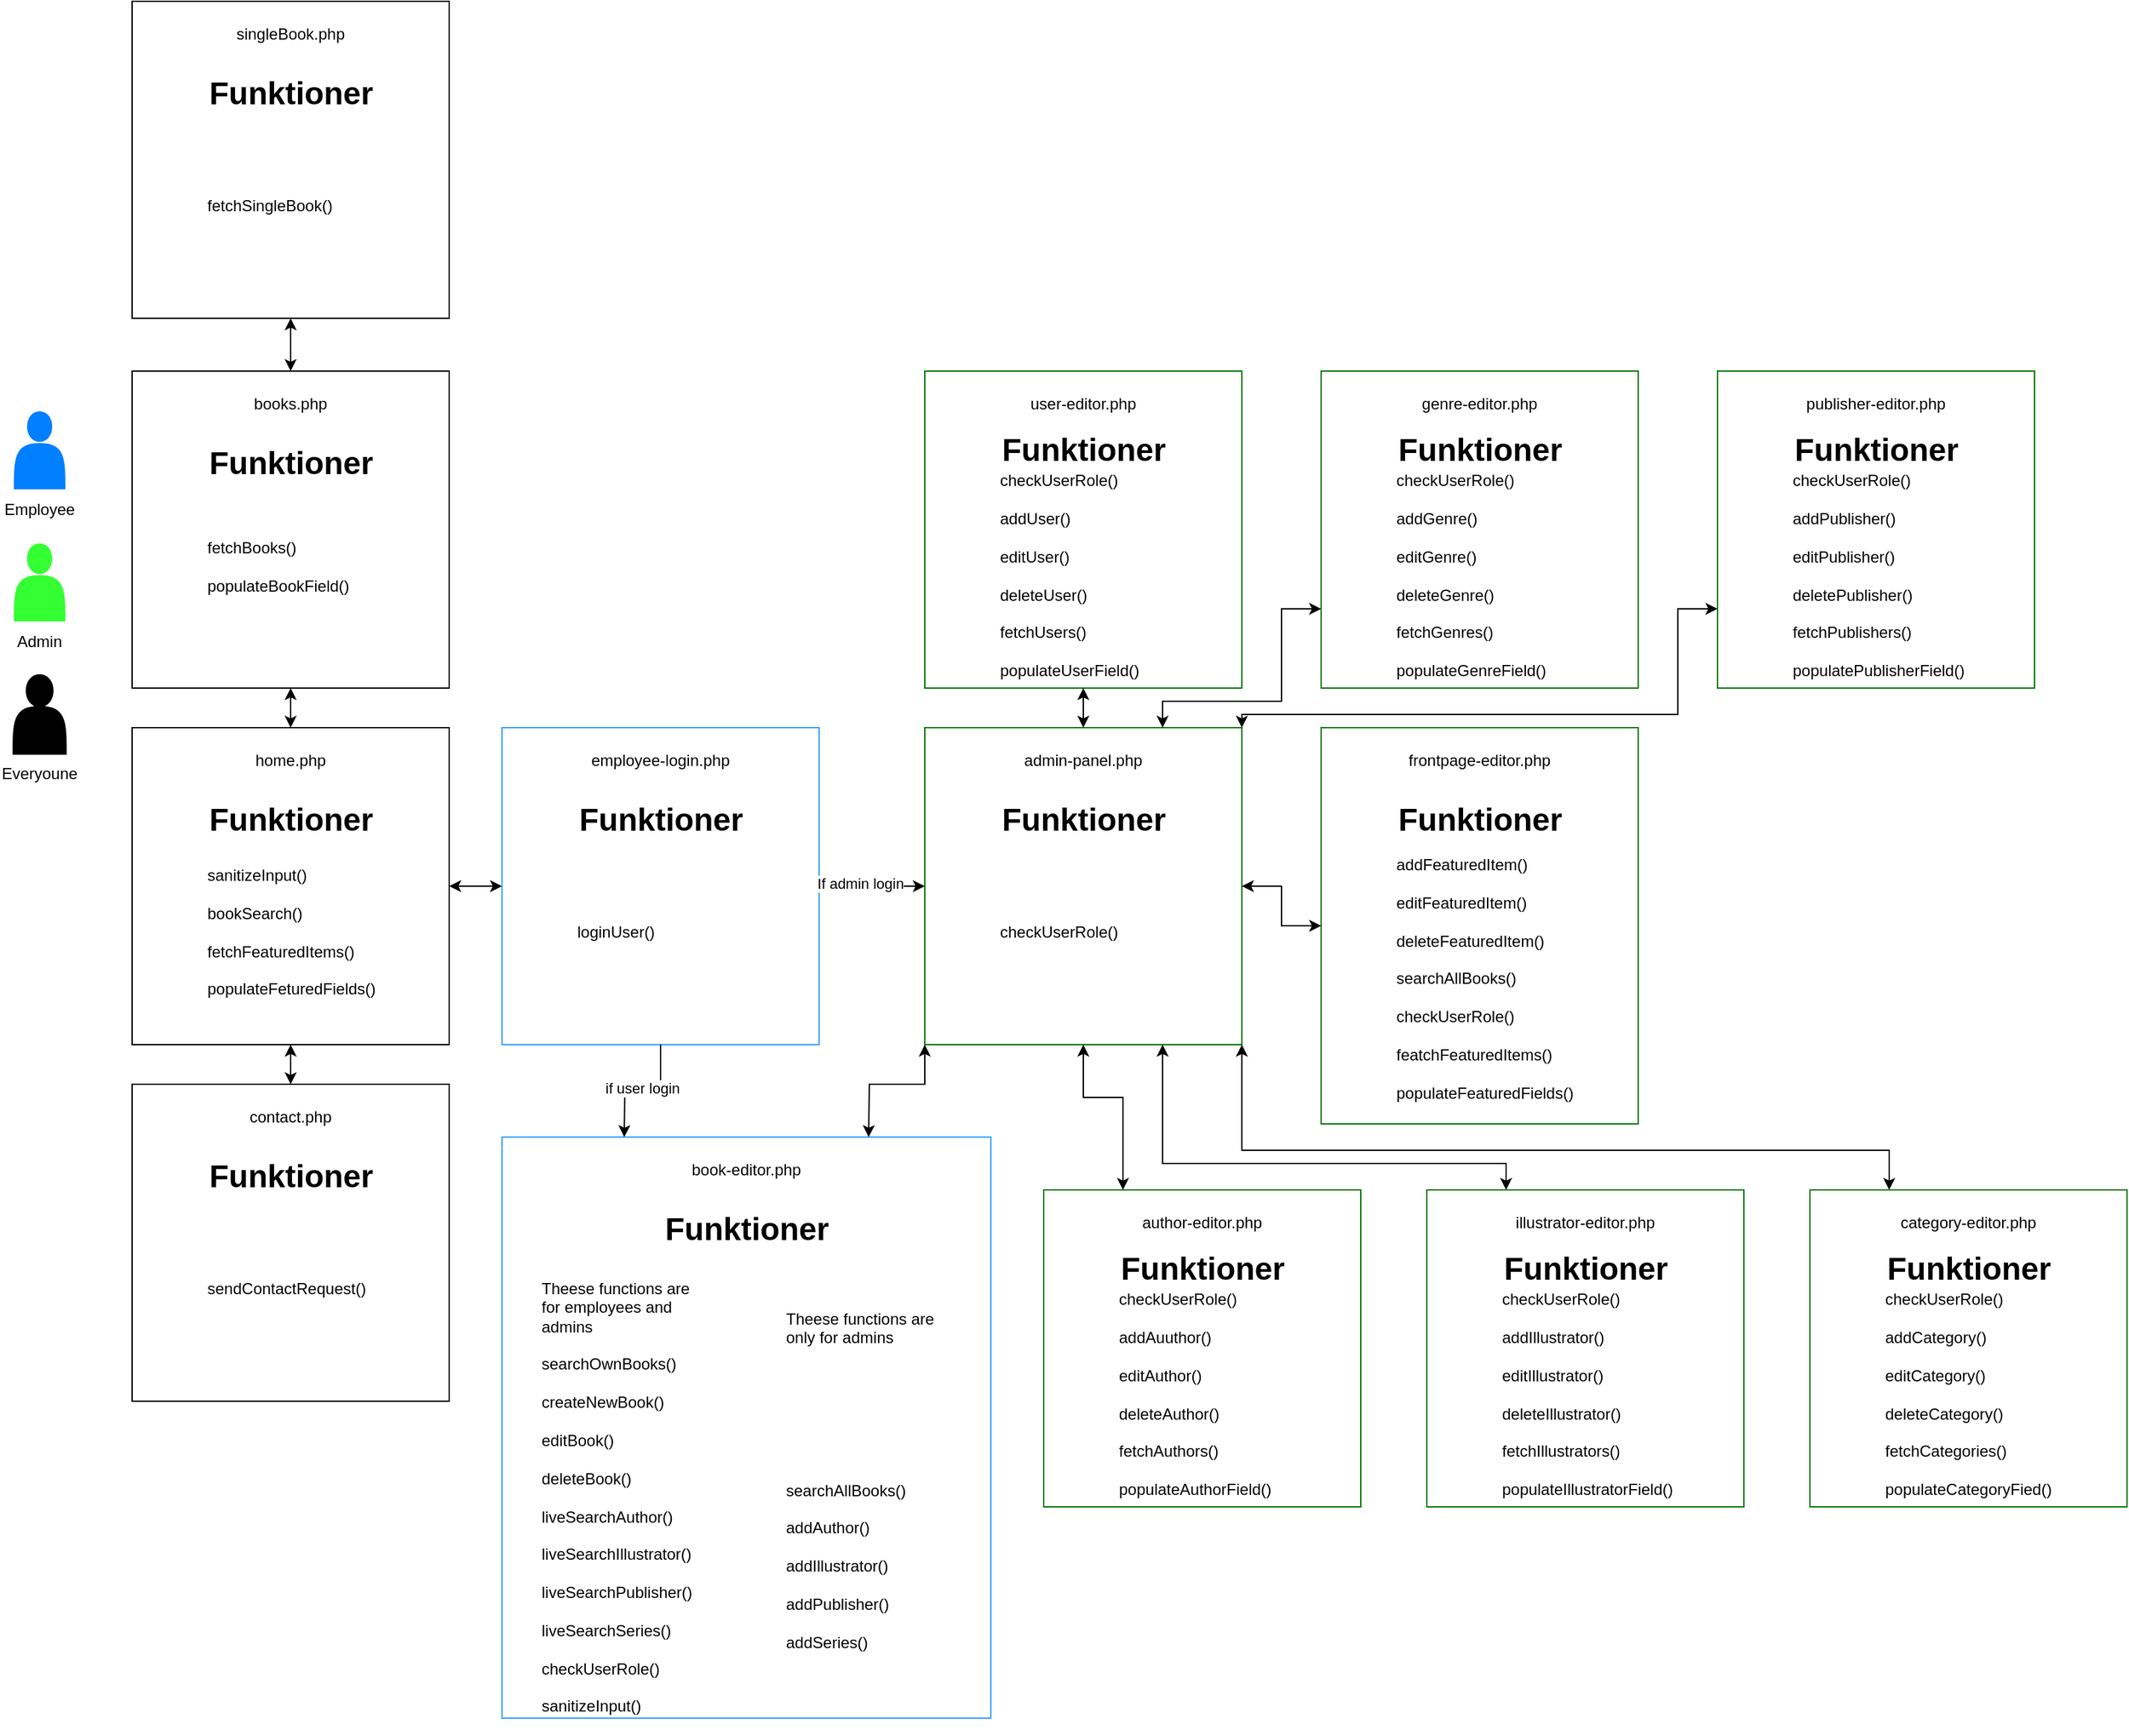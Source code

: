 <mxfile version="24.8.4">
  <diagram name="Page-1" id="YXeJr2W6sERCRwTg70zW">
    <mxGraphModel dx="1235" dy="1840" grid="1" gridSize="10" guides="1" tooltips="1" connect="1" arrows="1" fold="1" page="1" pageScale="1" pageWidth="827" pageHeight="1169" math="0" shadow="0">
      <root>
        <mxCell id="0" />
        <mxCell id="1" parent="0" />
        <mxCell id="yZJffEkvb6bC4oEsWzsj-1" value="" style="rounded=0;whiteSpace=wrap;html=1;" vertex="1" parent="1">
          <mxGeometry x="120" y="310" width="240" height="240" as="geometry" />
        </mxCell>
        <mxCell id="yZJffEkvb6bC4oEsWzsj-2" value="home.php" style="text;html=1;align=center;verticalAlign=middle;whiteSpace=wrap;rounded=0;" vertex="1" parent="1">
          <mxGeometry x="210" y="320" width="60" height="30" as="geometry" />
        </mxCell>
        <mxCell id="yZJffEkvb6bC4oEsWzsj-3" value="Funktioner" style="text;strokeColor=none;fillColor=none;html=1;fontSize=24;fontStyle=1;verticalAlign=middle;align=center;" vertex="1" parent="1">
          <mxGeometry x="190" y="360" width="100" height="40" as="geometry" />
        </mxCell>
        <mxCell id="yZJffEkvb6bC4oEsWzsj-4" value="&lt;div&gt;sanitizeInput()&lt;/div&gt;&lt;div&gt;&lt;br&gt;&lt;/div&gt;bookSearch()&lt;div&gt;&lt;br&gt;&lt;/div&gt;&lt;div&gt;fetchFeaturedItems()&lt;br&gt;&lt;div&gt;&lt;br&gt;&lt;/div&gt;&lt;div&gt;populateFeturedFields()&lt;/div&gt;&lt;/div&gt;" style="text;html=1;align=left;verticalAlign=middle;whiteSpace=wrap;rounded=0;" vertex="1" parent="1">
          <mxGeometry x="175" y="400" width="130" height="130" as="geometry" />
        </mxCell>
        <mxCell id="yZJffEkvb6bC4oEsWzsj-9" value="" style="shape=actor;whiteSpace=wrap;html=1;strokeColor=#FFFFFF;fillColor=#007FFF;" vertex="1" parent="1">
          <mxGeometry x="30" y="70" width="40" height="60" as="geometry" />
        </mxCell>
        <mxCell id="yZJffEkvb6bC4oEsWzsj-10" value="Employee" style="text;html=1;align=center;verticalAlign=middle;whiteSpace=wrap;rounded=0;" vertex="1" parent="1">
          <mxGeometry x="20" y="130" width="60" height="30" as="geometry" />
        </mxCell>
        <mxCell id="yZJffEkvb6bC4oEsWzsj-11" value="" style="shape=actor;whiteSpace=wrap;html=1;strokeColor=#FFFFFF;fillColor=#33FF33;" vertex="1" parent="1">
          <mxGeometry x="30" y="170" width="40" height="60" as="geometry" />
        </mxCell>
        <mxCell id="yZJffEkvb6bC4oEsWzsj-12" value="Admin" style="text;html=1;align=center;verticalAlign=middle;whiteSpace=wrap;rounded=0;" vertex="1" parent="1">
          <mxGeometry x="20" y="230" width="60" height="30" as="geometry" />
        </mxCell>
        <mxCell id="yZJffEkvb6bC4oEsWzsj-15" value="" style="endArrow=classic;startArrow=classic;html=1;rounded=0;exitX=1;exitY=0.5;exitDx=0;exitDy=0;entryX=0;entryY=0.5;entryDx=0;entryDy=0;" edge="1" parent="1" source="yZJffEkvb6bC4oEsWzsj-1" target="yZJffEkvb6bC4oEsWzsj-59">
          <mxGeometry width="50" height="50" relative="1" as="geometry">
            <mxPoint x="400" y="660" as="sourcePoint" />
            <mxPoint x="400.0" y="430" as="targetPoint" />
          </mxGeometry>
        </mxCell>
        <mxCell id="yZJffEkvb6bC4oEsWzsj-17" value="" style="rounded=0;whiteSpace=wrap;html=1;strokeColor=#000000;" vertex="1" parent="1">
          <mxGeometry x="120" y="580" width="240" height="240" as="geometry" />
        </mxCell>
        <mxCell id="yZJffEkvb6bC4oEsWzsj-18" value="Funktioner" style="text;strokeColor=none;fillColor=none;html=1;fontSize=24;fontStyle=1;verticalAlign=middle;align=center;" vertex="1" parent="1">
          <mxGeometry x="190" y="630" width="100" height="40" as="geometry" />
        </mxCell>
        <mxCell id="yZJffEkvb6bC4oEsWzsj-19" value="sendContactRequest()" style="text;html=1;align=left;verticalAlign=middle;whiteSpace=wrap;rounded=0;" vertex="1" parent="1">
          <mxGeometry x="175" y="670" width="130" height="130" as="geometry" />
        </mxCell>
        <mxCell id="yZJffEkvb6bC4oEsWzsj-25" value="" style="rounded=0;whiteSpace=wrap;html=1;strokeColor=#000000;" vertex="1" parent="1">
          <mxGeometry x="120" y="40" width="240" height="240" as="geometry" />
        </mxCell>
        <mxCell id="yZJffEkvb6bC4oEsWzsj-26" value="books.php" style="text;html=1;align=center;verticalAlign=middle;whiteSpace=wrap;rounded=0;" vertex="1" parent="1">
          <mxGeometry x="210" y="50" width="60" height="30" as="geometry" />
        </mxCell>
        <mxCell id="yZJffEkvb6bC4oEsWzsj-27" value="Funktioner" style="text;strokeColor=none;fillColor=none;html=1;fontSize=24;fontStyle=1;verticalAlign=middle;align=center;" vertex="1" parent="1">
          <mxGeometry x="190" y="90" width="100" height="40" as="geometry" />
        </mxCell>
        <mxCell id="yZJffEkvb6bC4oEsWzsj-28" value="fetchBooks()&lt;div&gt;&lt;br&gt;&lt;/div&gt;&lt;div&gt;populateBookField()&lt;/div&gt;&lt;div&gt;&lt;br&gt;&lt;/div&gt;" style="text;html=1;align=left;verticalAlign=middle;whiteSpace=wrap;rounded=0;" vertex="1" parent="1">
          <mxGeometry x="175" y="130" width="130" height="130" as="geometry" />
        </mxCell>
        <mxCell id="yZJffEkvb6bC4oEsWzsj-34" value="" style="endArrow=classic;startArrow=classic;html=1;rounded=0;entryX=0.5;entryY=1;entryDx=0;entryDy=0;" edge="1" parent="1" target="yZJffEkvb6bC4oEsWzsj-25">
          <mxGeometry width="50" height="50" relative="1" as="geometry">
            <mxPoint x="240" y="310" as="sourcePoint" />
            <mxPoint x="280" y="280" as="targetPoint" />
          </mxGeometry>
        </mxCell>
        <mxCell id="yZJffEkvb6bC4oEsWzsj-50" value="contact.php" style="text;html=1;align=center;verticalAlign=middle;whiteSpace=wrap;rounded=0;strokeColor=none;" vertex="1" parent="1">
          <mxGeometry x="210" y="590" width="60" height="30" as="geometry" />
        </mxCell>
        <mxCell id="yZJffEkvb6bC4oEsWzsj-51" value="" style="shape=actor;whiteSpace=wrap;html=1;strokeColor=default;fillColor=#000000;" vertex="1" parent="1">
          <mxGeometry x="30" y="270" width="40" height="60" as="geometry" />
        </mxCell>
        <mxCell id="yZJffEkvb6bC4oEsWzsj-52" value="Everyoune" style="text;html=1;align=center;verticalAlign=middle;whiteSpace=wrap;rounded=0;" vertex="1" parent="1">
          <mxGeometry x="20" y="330" width="60" height="30" as="geometry" />
        </mxCell>
        <mxCell id="yZJffEkvb6bC4oEsWzsj-53" value="" style="endArrow=classic;startArrow=classic;html=1;rounded=0;entryX=0.5;entryY=1;entryDx=0;entryDy=0;exitX=0.5;exitY=0;exitDx=0;exitDy=0;" edge="1" parent="1" source="yZJffEkvb6bC4oEsWzsj-17" target="yZJffEkvb6bC4oEsWzsj-1">
          <mxGeometry width="50" height="50" relative="1" as="geometry">
            <mxPoint x="440" y="460" as="sourcePoint" />
            <mxPoint x="490" y="410" as="targetPoint" />
          </mxGeometry>
        </mxCell>
        <mxCell id="yZJffEkvb6bC4oEsWzsj-59" value="" style="rounded=0;whiteSpace=wrap;html=1;strokeColor=#319fff;fillColor=default;" vertex="1" parent="1">
          <mxGeometry x="400" y="310" width="240" height="240" as="geometry" />
        </mxCell>
        <mxCell id="yZJffEkvb6bC4oEsWzsj-60" value="employee-login.php" style="text;html=1;align=center;verticalAlign=middle;whiteSpace=wrap;rounded=0;" vertex="1" parent="1">
          <mxGeometry x="460" y="320" width="120" height="30" as="geometry" />
        </mxCell>
        <mxCell id="yZJffEkvb6bC4oEsWzsj-61" value="Funktioner" style="text;strokeColor=none;fillColor=none;html=1;fontSize=24;fontStyle=1;verticalAlign=middle;align=center;" vertex="1" parent="1">
          <mxGeometry x="470" y="360" width="100" height="40" as="geometry" />
        </mxCell>
        <mxCell id="yZJffEkvb6bC4oEsWzsj-62" value="loginUser()" style="text;html=1;align=left;verticalAlign=middle;whiteSpace=wrap;rounded=0;" vertex="1" parent="1">
          <mxGeometry x="455" y="400" width="130" height="130" as="geometry" />
        </mxCell>
        <mxCell id="yZJffEkvb6bC4oEsWzsj-63" value="" style="rounded=0;whiteSpace=wrap;html=1;strokeColor=#007600;fillColor=default;" vertex="1" parent="1">
          <mxGeometry x="720" y="310" width="240" height="240" as="geometry" />
        </mxCell>
        <mxCell id="yZJffEkvb6bC4oEsWzsj-64" value="admin-panel.php" style="text;html=1;align=center;verticalAlign=middle;whiteSpace=wrap;rounded=0;" vertex="1" parent="1">
          <mxGeometry x="780" y="320" width="120" height="30" as="geometry" />
        </mxCell>
        <mxCell id="yZJffEkvb6bC4oEsWzsj-65" value="Funktioner" style="text;strokeColor=none;fillColor=none;html=1;fontSize=24;fontStyle=1;verticalAlign=middle;align=center;" vertex="1" parent="1">
          <mxGeometry x="790" y="360" width="100" height="40" as="geometry" />
        </mxCell>
        <mxCell id="yZJffEkvb6bC4oEsWzsj-66" value="checkUserRole()" style="text;html=1;align=left;verticalAlign=middle;whiteSpace=wrap;rounded=0;" vertex="1" parent="1">
          <mxGeometry x="775" y="400" width="130" height="130" as="geometry" />
        </mxCell>
        <mxCell id="yZJffEkvb6bC4oEsWzsj-67" value="" style="endArrow=classic;html=1;rounded=0;entryX=0;entryY=0.5;entryDx=0;entryDy=0;exitX=1;exitY=0.5;exitDx=0;exitDy=0;" edge="1" parent="1" source="yZJffEkvb6bC4oEsWzsj-59" target="yZJffEkvb6bC4oEsWzsj-63">
          <mxGeometry width="50" height="50" relative="1" as="geometry">
            <mxPoint x="440" y="460" as="sourcePoint" />
            <mxPoint x="490" y="410" as="targetPoint" />
          </mxGeometry>
        </mxCell>
        <mxCell id="yZJffEkvb6bC4oEsWzsj-68" value="If admin login" style="edgeLabel;html=1;align=center;verticalAlign=middle;resizable=0;points=[];" vertex="1" connectable="0" parent="yZJffEkvb6bC4oEsWzsj-67">
          <mxGeometry x="-0.221" y="2" relative="1" as="geometry">
            <mxPoint as="offset" />
          </mxGeometry>
        </mxCell>
        <mxCell id="yZJffEkvb6bC4oEsWzsj-69" value="" style="rounded=0;whiteSpace=wrap;html=1;strokeColor=#319fff;fillColor=default;" vertex="1" parent="1">
          <mxGeometry x="400" y="620" width="370" height="440" as="geometry" />
        </mxCell>
        <mxCell id="yZJffEkvb6bC4oEsWzsj-70" value="book-editor.php" style="text;html=1;align=center;verticalAlign=middle;whiteSpace=wrap;rounded=0;" vertex="1" parent="1">
          <mxGeometry x="525" y="630" width="120" height="30" as="geometry" />
        </mxCell>
        <mxCell id="yZJffEkvb6bC4oEsWzsj-71" value="Funktioner" style="text;strokeColor=none;fillColor=none;html=1;fontSize=24;fontStyle=1;verticalAlign=middle;align=center;" vertex="1" parent="1">
          <mxGeometry x="535" y="670" width="100" height="40" as="geometry" />
        </mxCell>
        <mxCell id="yZJffEkvb6bC4oEsWzsj-72" value="&lt;div&gt;Theese functions are for employees and admins&lt;/div&gt;&lt;div&gt;&lt;br&gt;&lt;/div&gt;&lt;div&gt;searchOwnBooks()&lt;/div&gt;&lt;div&gt;&lt;br&gt;&lt;/div&gt;createNewBook()&lt;div&gt;&lt;br&gt;&lt;div&gt;editBook()&lt;/div&gt;&lt;div&gt;&lt;br&gt;&lt;/div&gt;&lt;div&gt;deleteBook()&lt;/div&gt;&lt;div&gt;&lt;br&gt;&lt;/div&gt;&lt;/div&gt;&lt;div&gt;liveSearchAuthor()&lt;/div&gt;&lt;div&gt;&lt;br&gt;&lt;/div&gt;&lt;div&gt;liveSearchIllustrator()&lt;/div&gt;&lt;div&gt;&lt;br&gt;&lt;/div&gt;&lt;div&gt;liveSearchPublisher()&lt;/div&gt;&lt;div&gt;&lt;br&gt;&lt;/div&gt;&lt;div&gt;liveSearchSeries()&lt;/div&gt;&lt;div&gt;&lt;br&gt;&lt;/div&gt;&lt;div&gt;checkUserRole()&lt;/div&gt;&lt;div&gt;&lt;br&gt;&lt;/div&gt;&lt;div&gt;&lt;div&gt;sanitizeInput()&lt;/div&gt;&lt;div&gt;&lt;br&gt;&lt;/div&gt;&lt;/div&gt;" style="text;html=1;align=left;verticalAlign=middle;whiteSpace=wrap;rounded=0;" vertex="1" parent="1">
          <mxGeometry x="427.5" y="740" width="130" height="320" as="geometry" />
        </mxCell>
        <mxCell id="yZJffEkvb6bC4oEsWzsj-73" value="Theese functions are only for admins&lt;div&gt;&lt;br&gt;&lt;/div&gt;&lt;div&gt;&lt;br&gt;&lt;/div&gt;&lt;div&gt;&lt;br&gt;&lt;/div&gt;&lt;div&gt;&lt;br&gt;&lt;/div&gt;&lt;div&gt;&lt;br&gt;&lt;/div&gt;&lt;div&gt;&lt;br&gt;&lt;div&gt;&lt;br&gt;&lt;/div&gt;&lt;div&gt;searchAllBooks()&lt;/div&gt;&lt;div&gt;&lt;br&gt;&lt;/div&gt;&lt;div&gt;addAuthor()&lt;/div&gt;&lt;div&gt;&lt;br&gt;&lt;/div&gt;&lt;div&gt;addIllustrator()&lt;/div&gt;&lt;div&gt;&lt;br&gt;&lt;/div&gt;&lt;div&gt;addPublisher()&lt;/div&gt;&lt;div&gt;&lt;br&gt;&lt;/div&gt;&lt;div&gt;addSeries()&lt;/div&gt;&lt;/div&gt;" style="text;html=1;align=left;verticalAlign=middle;whiteSpace=wrap;rounded=0;" vertex="1" parent="1">
          <mxGeometry x="612.5" y="740" width="130" height="280" as="geometry" />
        </mxCell>
        <mxCell id="yZJffEkvb6bC4oEsWzsj-74" value="" style="endArrow=classic;html=1;rounded=0;entryX=0.25;entryY=0;entryDx=0;entryDy=0;exitX=0.5;exitY=1;exitDx=0;exitDy=0;" edge="1" parent="1" source="yZJffEkvb6bC4oEsWzsj-59" target="yZJffEkvb6bC4oEsWzsj-69">
          <mxGeometry width="50" height="50" relative="1" as="geometry">
            <mxPoint x="460" y="610" as="sourcePoint" />
            <mxPoint x="510" y="560" as="targetPoint" />
            <Array as="points">
              <mxPoint x="520" y="580" />
              <mxPoint x="493" y="580" />
            </Array>
          </mxGeometry>
        </mxCell>
        <mxCell id="yZJffEkvb6bC4oEsWzsj-75" value="if user login" style="edgeLabel;html=1;align=center;verticalAlign=middle;resizable=0;points=[];" vertex="1" connectable="0" parent="yZJffEkvb6bC4oEsWzsj-74">
          <mxGeometry x="-0.093" y="3" relative="1" as="geometry">
            <mxPoint as="offset" />
          </mxGeometry>
        </mxCell>
        <mxCell id="yZJffEkvb6bC4oEsWzsj-76" value="" style="rounded=0;whiteSpace=wrap;html=1;strokeColor=#007600;fillColor=default;" vertex="1" parent="1">
          <mxGeometry x="1020" y="310" width="240" height="300" as="geometry" />
        </mxCell>
        <mxCell id="yZJffEkvb6bC4oEsWzsj-77" value="frontpage-editor.php" style="text;html=1;align=center;verticalAlign=middle;whiteSpace=wrap;rounded=0;" vertex="1" parent="1">
          <mxGeometry x="1080" y="320" width="120" height="30" as="geometry" />
        </mxCell>
        <mxCell id="yZJffEkvb6bC4oEsWzsj-78" value="Funktioner" style="text;strokeColor=none;fillColor=none;html=1;fontSize=24;fontStyle=1;verticalAlign=middle;align=center;" vertex="1" parent="1">
          <mxGeometry x="1090" y="360" width="100" height="40" as="geometry" />
        </mxCell>
        <mxCell id="yZJffEkvb6bC4oEsWzsj-79" value="addFeaturedItem()&lt;div&gt;&lt;br&gt;&lt;/div&gt;&lt;div&gt;editFeaturedItem()&lt;/div&gt;&lt;div&gt;&lt;br&gt;&lt;/div&gt;&lt;div&gt;deleteFeaturedItem()&lt;/div&gt;&lt;div&gt;&lt;br&gt;&lt;/div&gt;&lt;div&gt;searchAllBooks()&lt;/div&gt;&lt;div&gt;&lt;br&gt;&lt;/div&gt;&lt;div&gt;checkUserRole()&lt;/div&gt;&lt;div&gt;&lt;br&gt;&lt;/div&gt;&lt;div&gt;featchFeaturedItems()&lt;/div&gt;&lt;div&gt;&lt;br&gt;&lt;/div&gt;&lt;div&gt;populateFeaturedFields()&lt;/div&gt;" style="text;html=1;align=left;verticalAlign=middle;whiteSpace=wrap;rounded=0;" vertex="1" parent="1">
          <mxGeometry x="1075" y="400" width="130" height="200" as="geometry" />
        </mxCell>
        <mxCell id="yZJffEkvb6bC4oEsWzsj-81" value="" style="endArrow=classic;startArrow=classic;html=1;rounded=0;exitX=1;exitY=0.5;exitDx=0;exitDy=0;entryX=0;entryY=0.5;entryDx=0;entryDy=0;" edge="1" parent="1" source="yZJffEkvb6bC4oEsWzsj-63" target="yZJffEkvb6bC4oEsWzsj-76">
          <mxGeometry width="50" height="50" relative="1" as="geometry">
            <mxPoint x="950" y="480" as="sourcePoint" />
            <mxPoint x="1000" y="470" as="targetPoint" />
            <Array as="points">
              <mxPoint x="990" y="430" />
              <mxPoint x="990" y="460" />
            </Array>
          </mxGeometry>
        </mxCell>
        <mxCell id="yZJffEkvb6bC4oEsWzsj-82" value="" style="rounded=0;whiteSpace=wrap;html=1;strokeColor=#007600;fillColor=default;" vertex="1" parent="1">
          <mxGeometry x="720" y="40" width="240" height="240" as="geometry" />
        </mxCell>
        <mxCell id="yZJffEkvb6bC4oEsWzsj-83" value="user-editor.php" style="text;html=1;align=center;verticalAlign=middle;whiteSpace=wrap;rounded=0;" vertex="1" parent="1">
          <mxGeometry x="780" y="50" width="120" height="30" as="geometry" />
        </mxCell>
        <mxCell id="yZJffEkvb6bC4oEsWzsj-84" value="Funktioner" style="text;strokeColor=none;fillColor=none;html=1;fontSize=24;fontStyle=1;verticalAlign=middle;align=center;" vertex="1" parent="1">
          <mxGeometry x="790" y="80" width="100" height="40" as="geometry" />
        </mxCell>
        <mxCell id="yZJffEkvb6bC4oEsWzsj-85" value="checkUserRole()&lt;div&gt;&lt;br&gt;&lt;/div&gt;&lt;div&gt;addUser()&lt;/div&gt;&lt;div&gt;&lt;br&gt;&lt;/div&gt;&lt;div&gt;editUser()&lt;/div&gt;&lt;div&gt;&lt;br&gt;&lt;/div&gt;&lt;div&gt;deleteUser()&lt;/div&gt;&lt;div&gt;&lt;br&gt;&lt;/div&gt;&lt;div&gt;fetchUsers()&lt;/div&gt;&lt;div&gt;&lt;br&gt;&lt;/div&gt;&lt;div&gt;populateUserField()&lt;/div&gt;" style="text;html=1;align=left;verticalAlign=middle;whiteSpace=wrap;rounded=0;" vertex="1" parent="1">
          <mxGeometry x="775" y="120" width="130" height="150" as="geometry" />
        </mxCell>
        <mxCell id="yZJffEkvb6bC4oEsWzsj-86" value="" style="endArrow=classic;startArrow=classic;html=1;rounded=0;entryX=0.5;entryY=1;entryDx=0;entryDy=0;exitX=0.5;exitY=0;exitDx=0;exitDy=0;" edge="1" parent="1" source="yZJffEkvb6bC4oEsWzsj-63" target="yZJffEkvb6bC4oEsWzsj-82">
          <mxGeometry width="50" height="50" relative="1" as="geometry">
            <mxPoint x="760" y="280" as="sourcePoint" />
            <mxPoint x="810" y="230" as="targetPoint" />
          </mxGeometry>
        </mxCell>
        <mxCell id="yZJffEkvb6bC4oEsWzsj-87" value="" style="rounded=0;whiteSpace=wrap;html=1;strokeColor=#007600;fillColor=default;" vertex="1" parent="1">
          <mxGeometry x="1020" y="40" width="240" height="240" as="geometry" />
        </mxCell>
        <mxCell id="yZJffEkvb6bC4oEsWzsj-88" value="genre-editor.php" style="text;html=1;align=center;verticalAlign=middle;whiteSpace=wrap;rounded=0;" vertex="1" parent="1">
          <mxGeometry x="1080" y="50" width="120" height="30" as="geometry" />
        </mxCell>
        <mxCell id="yZJffEkvb6bC4oEsWzsj-89" value="Funktioner" style="text;strokeColor=none;fillColor=none;html=1;fontSize=24;fontStyle=1;verticalAlign=middle;align=center;" vertex="1" parent="1">
          <mxGeometry x="1090" y="80" width="100" height="40" as="geometry" />
        </mxCell>
        <mxCell id="yZJffEkvb6bC4oEsWzsj-90" value="checkUserRole()&lt;div&gt;&lt;br&gt;&lt;/div&gt;&lt;div&gt;addGenre()&lt;/div&gt;&lt;div&gt;&lt;br&gt;&lt;/div&gt;&lt;div&gt;editGenre()&lt;/div&gt;&lt;div&gt;&lt;br&gt;&lt;/div&gt;&lt;div&gt;deleteGenre()&lt;/div&gt;&lt;div&gt;&lt;br&gt;&lt;/div&gt;&lt;div&gt;fetchGenres()&lt;/div&gt;&lt;div&gt;&lt;br&gt;&lt;/div&gt;&lt;div&gt;populateGenreField()&lt;/div&gt;" style="text;html=1;align=left;verticalAlign=middle;whiteSpace=wrap;rounded=0;" vertex="1" parent="1">
          <mxGeometry x="1075" y="120" width="130" height="150" as="geometry" />
        </mxCell>
        <mxCell id="yZJffEkvb6bC4oEsWzsj-91" value="" style="endArrow=classic;startArrow=classic;html=1;rounded=0;entryX=0;entryY=1;entryDx=0;entryDy=0;exitX=0.75;exitY=0;exitDx=0;exitDy=0;" edge="1" parent="1" source="yZJffEkvb6bC4oEsWzsj-69" target="yZJffEkvb6bC4oEsWzsj-63">
          <mxGeometry width="50" height="50" relative="1" as="geometry">
            <mxPoint x="730" y="800" as="sourcePoint" />
            <mxPoint x="780" y="750" as="targetPoint" />
            <Array as="points">
              <mxPoint x="678" y="580" />
              <mxPoint x="720" y="580" />
            </Array>
          </mxGeometry>
        </mxCell>
        <mxCell id="yZJffEkvb6bC4oEsWzsj-92" value="" style="endArrow=classic;startArrow=classic;html=1;rounded=0;entryX=0;entryY=0.75;entryDx=0;entryDy=0;exitX=0.75;exitY=0;exitDx=0;exitDy=0;" edge="1" parent="1" source="yZJffEkvb6bC4oEsWzsj-63" target="yZJffEkvb6bC4oEsWzsj-87">
          <mxGeometry width="50" height="50" relative="1" as="geometry">
            <mxPoint x="1010" y="260" as="sourcePoint" />
            <mxPoint x="1060" y="210" as="targetPoint" />
            <Array as="points">
              <mxPoint x="900" y="290" />
              <mxPoint x="990" y="290" />
              <mxPoint x="990" y="220" />
            </Array>
          </mxGeometry>
        </mxCell>
        <mxCell id="yZJffEkvb6bC4oEsWzsj-93" value="" style="rounded=0;whiteSpace=wrap;html=1;strokeColor=#007600;fillColor=default;" vertex="1" parent="1">
          <mxGeometry x="1320" y="40" width="240" height="240" as="geometry" />
        </mxCell>
        <mxCell id="yZJffEkvb6bC4oEsWzsj-94" value="publisher-editor.php" style="text;html=1;align=center;verticalAlign=middle;whiteSpace=wrap;rounded=0;" vertex="1" parent="1">
          <mxGeometry x="1380" y="50" width="120" height="30" as="geometry" />
        </mxCell>
        <mxCell id="yZJffEkvb6bC4oEsWzsj-95" value="Funktioner" style="text;strokeColor=none;fillColor=none;html=1;fontSize=24;fontStyle=1;verticalAlign=middle;align=center;" vertex="1" parent="1">
          <mxGeometry x="1390" y="80" width="100" height="40" as="geometry" />
        </mxCell>
        <mxCell id="yZJffEkvb6bC4oEsWzsj-96" value="checkUserRole()&lt;div&gt;&lt;br&gt;&lt;/div&gt;&lt;div&gt;addPublisher()&lt;/div&gt;&lt;div&gt;&lt;br&gt;&lt;/div&gt;&lt;div&gt;editPublisher()&lt;/div&gt;&lt;div&gt;&lt;br&gt;&lt;/div&gt;&lt;div&gt;deletePublisher()&lt;/div&gt;&lt;div&gt;&lt;br&gt;&lt;/div&gt;&lt;div&gt;fetchPublishers()&lt;/div&gt;&lt;div&gt;&lt;br&gt;&lt;/div&gt;&lt;div&gt;populatePublisherField()&lt;/div&gt;" style="text;html=1;align=left;verticalAlign=middle;whiteSpace=wrap;rounded=0;" vertex="1" parent="1">
          <mxGeometry x="1375" y="120" width="130" height="150" as="geometry" />
        </mxCell>
        <mxCell id="yZJffEkvb6bC4oEsWzsj-97" value="" style="endArrow=classic;startArrow=classic;html=1;rounded=0;entryX=0;entryY=0.75;entryDx=0;entryDy=0;exitX=1;exitY=0;exitDx=0;exitDy=0;" edge="1" parent="1" source="yZJffEkvb6bC4oEsWzsj-63" target="yZJffEkvb6bC4oEsWzsj-93">
          <mxGeometry width="50" height="50" relative="1" as="geometry">
            <mxPoint x="1050" y="330" as="sourcePoint" />
            <mxPoint x="1100" y="280" as="targetPoint" />
            <Array as="points">
              <mxPoint x="960" y="300" />
              <mxPoint x="1290" y="300" />
              <mxPoint x="1290" y="220" />
            </Array>
          </mxGeometry>
        </mxCell>
        <mxCell id="yZJffEkvb6bC4oEsWzsj-98" value="" style="rounded=0;whiteSpace=wrap;html=1;strokeColor=#007600;fillColor=default;" vertex="1" parent="1">
          <mxGeometry x="810" y="660" width="240" height="240" as="geometry" />
        </mxCell>
        <mxCell id="yZJffEkvb6bC4oEsWzsj-99" value="author-editor.php" style="text;html=1;align=center;verticalAlign=middle;whiteSpace=wrap;rounded=0;" vertex="1" parent="1">
          <mxGeometry x="870" y="670" width="120" height="30" as="geometry" />
        </mxCell>
        <mxCell id="yZJffEkvb6bC4oEsWzsj-100" value="Funktioner" style="text;strokeColor=none;fillColor=none;html=1;fontSize=24;fontStyle=1;verticalAlign=middle;align=center;" vertex="1" parent="1">
          <mxGeometry x="880" y="700" width="100" height="40" as="geometry" />
        </mxCell>
        <mxCell id="yZJffEkvb6bC4oEsWzsj-101" value="checkUserRole()&lt;div&gt;&lt;br&gt;&lt;/div&gt;&lt;div&gt;addAuuthor()&lt;/div&gt;&lt;div&gt;&lt;br&gt;&lt;/div&gt;&lt;div&gt;editAuthor()&lt;/div&gt;&lt;div&gt;&lt;br&gt;&lt;/div&gt;&lt;div&gt;deleteAuthor()&lt;/div&gt;&lt;div&gt;&lt;br&gt;&lt;/div&gt;&lt;div&gt;fetchAuthors()&lt;/div&gt;&lt;div&gt;&lt;br&gt;&lt;/div&gt;&lt;div&gt;populateAuthorField()&lt;/div&gt;" style="text;html=1;align=left;verticalAlign=middle;whiteSpace=wrap;rounded=0;" vertex="1" parent="1">
          <mxGeometry x="865" y="740" width="130" height="150" as="geometry" />
        </mxCell>
        <mxCell id="yZJffEkvb6bC4oEsWzsj-102" value="" style="endArrow=classic;startArrow=classic;html=1;rounded=0;entryX=0.5;entryY=1;entryDx=0;entryDy=0;exitX=0.25;exitY=0;exitDx=0;exitDy=0;" edge="1" parent="1" source="yZJffEkvb6bC4oEsWzsj-98" target="yZJffEkvb6bC4oEsWzsj-63">
          <mxGeometry width="50" height="50" relative="1" as="geometry">
            <mxPoint x="680" y="500" as="sourcePoint" />
            <mxPoint x="730" y="450" as="targetPoint" />
            <Array as="points">
              <mxPoint x="870" y="590" />
              <mxPoint x="840" y="590" />
            </Array>
          </mxGeometry>
        </mxCell>
        <mxCell id="yZJffEkvb6bC4oEsWzsj-103" value="" style="rounded=0;whiteSpace=wrap;html=1;strokeColor=#007600;fillColor=default;" vertex="1" parent="1">
          <mxGeometry x="1100" y="660" width="240" height="240" as="geometry" />
        </mxCell>
        <mxCell id="yZJffEkvb6bC4oEsWzsj-104" value="illustrator-editor.php" style="text;html=1;align=center;verticalAlign=middle;whiteSpace=wrap;rounded=0;" vertex="1" parent="1">
          <mxGeometry x="1160" y="670" width="120" height="30" as="geometry" />
        </mxCell>
        <mxCell id="yZJffEkvb6bC4oEsWzsj-105" value="Funktioner" style="text;strokeColor=none;fillColor=none;html=1;fontSize=24;fontStyle=1;verticalAlign=middle;align=center;" vertex="1" parent="1">
          <mxGeometry x="1170" y="700" width="100" height="40" as="geometry" />
        </mxCell>
        <mxCell id="yZJffEkvb6bC4oEsWzsj-106" value="checkUserRole()&lt;div&gt;&lt;br&gt;&lt;/div&gt;&lt;div&gt;addIllustrator()&lt;/div&gt;&lt;div&gt;&lt;br&gt;&lt;/div&gt;&lt;div&gt;editIllustrator()&lt;/div&gt;&lt;div&gt;&lt;br&gt;&lt;/div&gt;&lt;div&gt;deleteIllustrator()&lt;/div&gt;&lt;div&gt;&lt;br&gt;&lt;/div&gt;&lt;div&gt;fetchIllustrators()&lt;/div&gt;&lt;div&gt;&lt;br&gt;&lt;/div&gt;&lt;div&gt;populateIllustratorField()&lt;/div&gt;" style="text;html=1;align=left;verticalAlign=middle;whiteSpace=wrap;rounded=0;" vertex="1" parent="1">
          <mxGeometry x="1155" y="740" width="130" height="150" as="geometry" />
        </mxCell>
        <mxCell id="yZJffEkvb6bC4oEsWzsj-108" value="" style="rounded=0;whiteSpace=wrap;html=1;strokeColor=#007600;fillColor=default;" vertex="1" parent="1">
          <mxGeometry x="1390" y="660" width="240" height="240" as="geometry" />
        </mxCell>
        <mxCell id="yZJffEkvb6bC4oEsWzsj-109" value="category-editor.php" style="text;html=1;align=center;verticalAlign=middle;whiteSpace=wrap;rounded=0;" vertex="1" parent="1">
          <mxGeometry x="1450" y="670" width="120" height="30" as="geometry" />
        </mxCell>
        <mxCell id="yZJffEkvb6bC4oEsWzsj-110" value="Funktioner" style="text;strokeColor=none;fillColor=none;html=1;fontSize=24;fontStyle=1;verticalAlign=middle;align=center;" vertex="1" parent="1">
          <mxGeometry x="1460" y="700" width="100" height="40" as="geometry" />
        </mxCell>
        <mxCell id="yZJffEkvb6bC4oEsWzsj-111" value="checkUserRole()&lt;div&gt;&lt;br&gt;&lt;/div&gt;&lt;div&gt;addCategory()&lt;/div&gt;&lt;div&gt;&lt;br&gt;&lt;/div&gt;&lt;div&gt;editCategory()&lt;/div&gt;&lt;div&gt;&lt;br&gt;&lt;/div&gt;&lt;div&gt;deleteCategory()&lt;/div&gt;&lt;div&gt;&lt;br&gt;&lt;/div&gt;&lt;div&gt;fetchCategories()&lt;/div&gt;&lt;div&gt;&lt;br&gt;&lt;/div&gt;&lt;div&gt;populateCategoryFied()&lt;/div&gt;" style="text;html=1;align=left;verticalAlign=middle;whiteSpace=wrap;rounded=0;" vertex="1" parent="1">
          <mxGeometry x="1445" y="740" width="130" height="150" as="geometry" />
        </mxCell>
        <mxCell id="yZJffEkvb6bC4oEsWzsj-112" value="" style="endArrow=classic;startArrow=classic;html=1;rounded=0;entryX=0.75;entryY=1;entryDx=0;entryDy=0;exitX=0.25;exitY=0;exitDx=0;exitDy=0;" edge="1" parent="1" source="yZJffEkvb6bC4oEsWzsj-103" target="yZJffEkvb6bC4oEsWzsj-63">
          <mxGeometry width="50" height="50" relative="1" as="geometry">
            <mxPoint x="1080" y="660" as="sourcePoint" />
            <mxPoint x="1130" y="610" as="targetPoint" />
            <Array as="points">
              <mxPoint x="1160" y="640" />
              <mxPoint x="900" y="640" />
            </Array>
          </mxGeometry>
        </mxCell>
        <mxCell id="yZJffEkvb6bC4oEsWzsj-113" value="" style="endArrow=classic;startArrow=classic;html=1;rounded=0;entryX=1;entryY=1;entryDx=0;entryDy=0;exitX=0.25;exitY=0;exitDx=0;exitDy=0;" edge="1" parent="1" source="yZJffEkvb6bC4oEsWzsj-108" target="yZJffEkvb6bC4oEsWzsj-63">
          <mxGeometry width="50" height="50" relative="1" as="geometry">
            <mxPoint x="1090" y="670" as="sourcePoint" />
            <mxPoint x="1140" y="620" as="targetPoint" />
            <Array as="points">
              <mxPoint x="1450" y="630" />
              <mxPoint x="960" y="630" />
            </Array>
          </mxGeometry>
        </mxCell>
        <mxCell id="yZJffEkvb6bC4oEsWzsj-114" value="" style="rounded=0;whiteSpace=wrap;html=1;strokeColor=#000000;" vertex="1" parent="1">
          <mxGeometry x="120" y="-240" width="240" height="240" as="geometry" />
        </mxCell>
        <mxCell id="yZJffEkvb6bC4oEsWzsj-115" value="singleBook.php" style="text;html=1;align=center;verticalAlign=middle;whiteSpace=wrap;rounded=0;" vertex="1" parent="1">
          <mxGeometry x="210" y="-230" width="60" height="30" as="geometry" />
        </mxCell>
        <mxCell id="yZJffEkvb6bC4oEsWzsj-116" value="Funktioner" style="text;strokeColor=none;fillColor=none;html=1;fontSize=24;fontStyle=1;verticalAlign=middle;align=center;" vertex="1" parent="1">
          <mxGeometry x="190" y="-190" width="100" height="40" as="geometry" />
        </mxCell>
        <mxCell id="yZJffEkvb6bC4oEsWzsj-117" value="fetchSingleBook()" style="text;html=1;align=left;verticalAlign=middle;whiteSpace=wrap;rounded=0;" vertex="1" parent="1">
          <mxGeometry x="175" y="-150" width="130" height="130" as="geometry" />
        </mxCell>
        <mxCell id="yZJffEkvb6bC4oEsWzsj-118" value="" style="endArrow=classic;startArrow=classic;html=1;rounded=0;entryX=0.5;entryY=1;entryDx=0;entryDy=0;exitX=0.5;exitY=0;exitDx=0;exitDy=0;" edge="1" parent="1" source="yZJffEkvb6bC4oEsWzsj-25" target="yZJffEkvb6bC4oEsWzsj-114">
          <mxGeometry width="50" height="50" relative="1" as="geometry">
            <mxPoint x="510" as="sourcePoint" />
            <mxPoint x="560" y="-50" as="targetPoint" />
          </mxGeometry>
        </mxCell>
      </root>
    </mxGraphModel>
  </diagram>
</mxfile>
